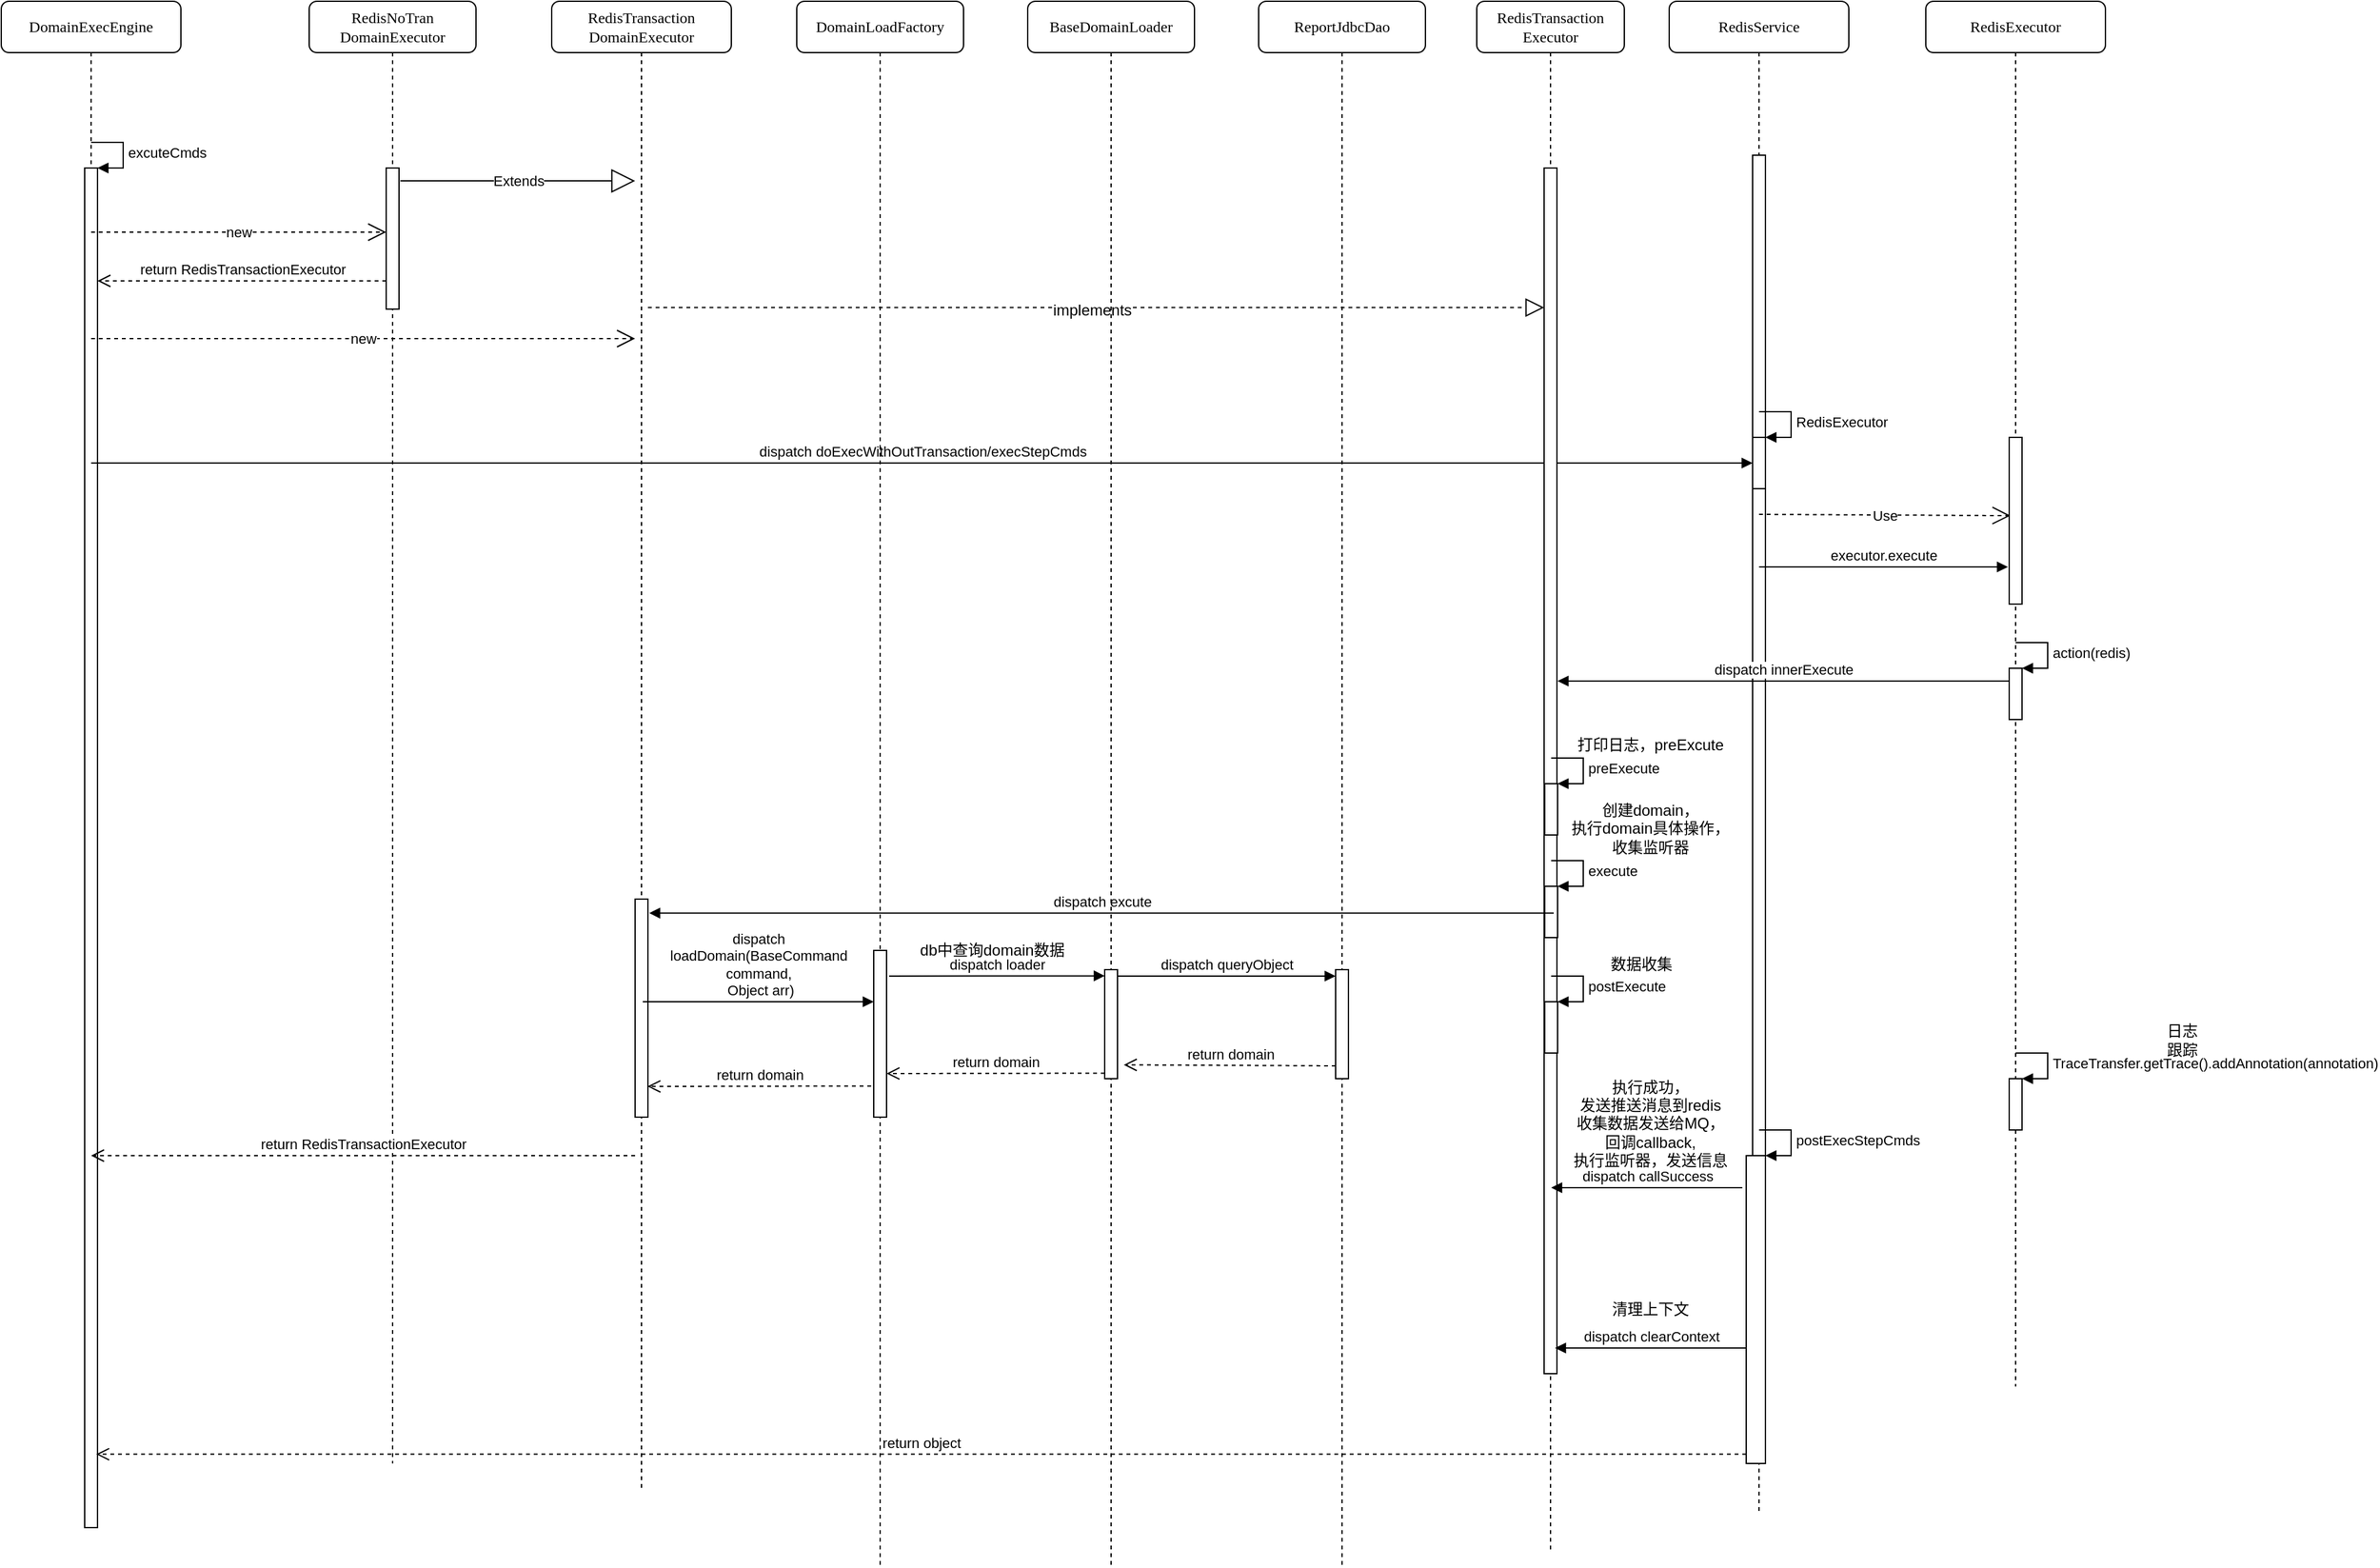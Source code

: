 <mxfile version="12.4.9" type="github"><diagram id="7wMEYuQV_CoB0NDvAanU" name="第 1 页"><mxGraphModel dx="1678" dy="781" grid="1" gridSize="10" guides="1" tooltips="1" connect="1" arrows="1" fold="1" page="1" pageScale="1" pageWidth="827" pageHeight="1169" math="0" shadow="0"><root><mxCell id="0"/><mxCell id="1" parent="0"/><mxCell id="gYKc8xQzREt-aS0ud46R-1" value="DomainExecEngine" style="shape=umlLifeline;perimeter=lifelinePerimeter;whiteSpace=wrap;html=1;container=1;collapsible=0;recursiveResize=0;outlineConnect=0;rounded=1;shadow=0;comic=0;labelBackgroundColor=none;strokeWidth=1;fontFamily=Verdana;fontSize=12;align=center;" parent="1" vertex="1"><mxGeometry x="40" y="40" width="140" height="1140" as="geometry"/></mxCell><mxCell id="gYKc8xQzREt-aS0ud46R-2" value="" style="html=1;points=[];perimeter=orthogonalPerimeter;" parent="gYKc8xQzREt-aS0ud46R-1" vertex="1"><mxGeometry x="65" y="130" width="10" height="1060" as="geometry"/></mxCell><mxCell id="gYKc8xQzREt-aS0ud46R-3" value="excuteCmds" style="edgeStyle=orthogonalEdgeStyle;html=1;align=left;spacingLeft=2;endArrow=block;rounded=0;entryX=1;entryY=0;" parent="gYKc8xQzREt-aS0ud46R-1" target="gYKc8xQzREt-aS0ud46R-2" edge="1"><mxGeometry relative="1" as="geometry"><mxPoint x="70" y="110" as="sourcePoint"/><Array as="points"><mxPoint x="95" y="110"/></Array></mxGeometry></mxCell><mxCell id="gYKc8xQzREt-aS0ud46R-4" value="new" style="endArrow=open;endSize=12;dashed=1;html=1;" parent="gYKc8xQzREt-aS0ud46R-1" target="gYKc8xQzREt-aS0ud46R-15" edge="1"><mxGeometry width="160" relative="1" as="geometry"><mxPoint x="70" y="180" as="sourcePoint"/><mxPoint x="230" y="180" as="targetPoint"/></mxGeometry></mxCell><mxCell id="gYKc8xQzREt-aS0ud46R-5" value="dispatch&amp;nbsp;doExecWithOutTransaction/execStepCmds" style="html=1;verticalAlign=bottom;endArrow=block;" parent="gYKc8xQzREt-aS0ud46R-1" target="gYKc8xQzREt-aS0ud46R-7" edge="1"><mxGeometry width="80" relative="1" as="geometry"><mxPoint x="70" y="360" as="sourcePoint"/><mxPoint x="150" y="360" as="targetPoint"/></mxGeometry></mxCell><mxCell id="gYKc8xQzREt-aS0ud46R-6" value="RedisService" style="shape=umlLifeline;perimeter=lifelinePerimeter;whiteSpace=wrap;html=1;container=1;collapsible=0;recursiveResize=0;outlineConnect=0;rounded=1;shadow=0;comic=0;labelBackgroundColor=none;strokeWidth=1;fontFamily=Verdana;fontSize=12;align=center;" parent="1" vertex="1"><mxGeometry x="1340" y="40" width="140" height="1180" as="geometry"/></mxCell><mxCell id="gYKc8xQzREt-aS0ud46R-7" value="" style="html=1;points=[];perimeter=orthogonalPerimeter;" parent="gYKc8xQzREt-aS0ud46R-6" vertex="1"><mxGeometry x="65" y="120" width="10" height="1020" as="geometry"/></mxCell><mxCell id="gYKc8xQzREt-aS0ud46R-8" value="" style="html=1;points=[];perimeter=orthogonalPerimeter;" parent="gYKc8xQzREt-aS0ud46R-6" vertex="1"><mxGeometry x="65" y="340" width="10" height="40" as="geometry"/></mxCell><mxCell id="gYKc8xQzREt-aS0ud46R-9" value="RedisExecutor" style="edgeStyle=orthogonalEdgeStyle;html=1;align=left;spacingLeft=2;endArrow=block;rounded=0;entryX=1;entryY=0;" parent="gYKc8xQzREt-aS0ud46R-6" target="gYKc8xQzREt-aS0ud46R-8" edge="1"><mxGeometry relative="1" as="geometry"><mxPoint x="70" y="320" as="sourcePoint"/><Array as="points"><mxPoint x="95" y="320"/></Array></mxGeometry></mxCell><mxCell id="gYKc8xQzREt-aS0ud46R-10" value="Use" style="endArrow=open;endSize=12;dashed=1;html=1;entryX=0.1;entryY=0.638;entryDx=0;entryDy=0;entryPerimeter=0;" parent="gYKc8xQzREt-aS0ud46R-6" target="gYKc8xQzREt-aS0ud46R-34" edge="1"><mxGeometry width="160" relative="1" as="geometry"><mxPoint x="70" y="400" as="sourcePoint"/><mxPoint x="230" y="400" as="targetPoint"/></mxGeometry></mxCell><mxCell id="gYKc8xQzREt-aS0ud46R-11" value="executor.execute" style="html=1;verticalAlign=bottom;endArrow=block;" parent="gYKc8xQzREt-aS0ud46R-6" edge="1"><mxGeometry width="80" relative="1" as="geometry"><mxPoint x="70" y="441" as="sourcePoint"/><mxPoint x="264" y="441" as="targetPoint"/></mxGeometry></mxCell><mxCell id="gYKc8xQzREt-aS0ud46R-12" value="" style="html=1;points=[];perimeter=orthogonalPerimeter;" parent="gYKc8xQzREt-aS0ud46R-6" vertex="1"><mxGeometry x="60" y="900" width="15" height="240" as="geometry"/></mxCell><mxCell id="gYKc8xQzREt-aS0ud46R-13" value="postExecStepCmds" style="edgeStyle=orthogonalEdgeStyle;html=1;align=left;spacingLeft=2;endArrow=block;rounded=0;entryX=1;entryY=0;" parent="gYKc8xQzREt-aS0ud46R-6" target="gYKc8xQzREt-aS0ud46R-12" edge="1"><mxGeometry relative="1" as="geometry"><mxPoint x="70" y="880" as="sourcePoint"/><Array as="points"><mxPoint x="95" y="880"/></Array></mxGeometry></mxCell><mxCell id="gYKc8xQzREt-aS0ud46R-14" value="RedisNoTran&lt;br&gt;DomainExecutor" style="shape=umlLifeline;perimeter=lifelinePerimeter;whiteSpace=wrap;html=1;container=1;collapsible=0;recursiveResize=0;outlineConnect=0;rounded=1;shadow=0;comic=0;labelBackgroundColor=none;strokeWidth=1;fontFamily=Verdana;fontSize=12;align=center;" parent="1" vertex="1"><mxGeometry x="280" y="40" width="130" height="1140" as="geometry"/></mxCell><mxCell id="gYKc8xQzREt-aS0ud46R-15" value="" style="html=1;points=[];perimeter=orthogonalPerimeter;" parent="gYKc8xQzREt-aS0ud46R-14" vertex="1"><mxGeometry x="60" y="130" width="10" height="110" as="geometry"/></mxCell><mxCell id="gYKc8xQzREt-aS0ud46R-16" value="return&amp;nbsp;RedisTransactionExecutor" style="html=1;verticalAlign=bottom;endArrow=open;dashed=1;endSize=8;" parent="gYKc8xQzREt-aS0ud46R-14" edge="1"><mxGeometry relative="1" as="geometry"><mxPoint x="60" y="218" as="sourcePoint"/><mxPoint x="-165" y="218" as="targetPoint"/></mxGeometry></mxCell><mxCell id="gYKc8xQzREt-aS0ud46R-17" value="RedisTransaction&lt;br&gt;DomainExecutor" style="shape=umlLifeline;perimeter=lifelinePerimeter;whiteSpace=wrap;html=1;container=1;collapsible=0;recursiveResize=0;outlineConnect=0;rounded=1;shadow=0;comic=0;labelBackgroundColor=none;strokeWidth=1;fontFamily=Verdana;fontSize=12;align=center;" parent="1" vertex="1"><mxGeometry x="469" y="40" width="140" height="1160" as="geometry"/></mxCell><mxCell id="gYKc8xQzREt-aS0ud46R-53" value="" style="html=1;points=[];perimeter=orthogonalPerimeter;" parent="gYKc8xQzREt-aS0ud46R-17" vertex="1"><mxGeometry x="65" y="700" width="10" height="170" as="geometry"/></mxCell><mxCell id="gYKc8xQzREt-aS0ud46R-55" value="dispatch &lt;br&gt;loadDomain(BaseCommand &lt;br&gt;command,&lt;br&gt;&amp;nbsp;Object arr)" style="html=1;verticalAlign=bottom;endArrow=block;" parent="gYKc8xQzREt-aS0ud46R-17" target="gYKc8xQzREt-aS0ud46R-54" edge="1"><mxGeometry width="80" relative="1" as="geometry"><mxPoint x="71" y="780" as="sourcePoint"/><mxPoint x="151" y="780" as="targetPoint"/></mxGeometry></mxCell><mxCell id="gYKc8xQzREt-aS0ud46R-18" value="new" style="endArrow=open;endSize=12;dashed=1;html=1;" parent="1" edge="1"><mxGeometry width="160" relative="1" as="geometry"><mxPoint x="110" y="303" as="sourcePoint"/><mxPoint x="534" y="303" as="targetPoint"/></mxGeometry></mxCell><mxCell id="gYKc8xQzREt-aS0ud46R-19" value="return&amp;nbsp;RedisTransactionExecutor" style="html=1;verticalAlign=bottom;endArrow=open;dashed=1;endSize=8;exitX=0.5;exitY=0.947;exitDx=0;exitDy=0;exitPerimeter=0;" parent="1" edge="1"><mxGeometry relative="1" as="geometry"><mxPoint x="534" y="940" as="sourcePoint"/><mxPoint x="110" y="940" as="targetPoint"/></mxGeometry></mxCell><mxCell id="gYKc8xQzREt-aS0ud46R-20" value="RedisTransaction&lt;br&gt;Executor" style="shape=umlLifeline;perimeter=lifelinePerimeter;whiteSpace=wrap;html=1;container=1;collapsible=0;recursiveResize=0;outlineConnect=0;rounded=1;shadow=0;comic=0;labelBackgroundColor=none;strokeWidth=1;fontFamily=Verdana;fontSize=12;align=center;" parent="1" vertex="1"><mxGeometry x="1190" y="40" width="115" height="1210" as="geometry"/></mxCell><mxCell id="gYKc8xQzREt-aS0ud46R-21" value="" style="html=1;points=[];perimeter=orthogonalPerimeter;" parent="gYKc8xQzREt-aS0ud46R-20" vertex="1"><mxGeometry x="52.5" y="130" width="10" height="940" as="geometry"/></mxCell><mxCell id="gYKc8xQzREt-aS0ud46R-22" value="" style="html=1;points=[];perimeter=orthogonalPerimeter;" parent="gYKc8xQzREt-aS0ud46R-20" vertex="1"><mxGeometry x="53" y="610" width="10" height="40" as="geometry"/></mxCell><mxCell id="gYKc8xQzREt-aS0ud46R-23" value="preExecute" style="edgeStyle=orthogonalEdgeStyle;html=1;align=left;spacingLeft=2;endArrow=block;rounded=0;entryX=1;entryY=0;" parent="gYKc8xQzREt-aS0ud46R-20" target="gYKc8xQzREt-aS0ud46R-22" edge="1"><mxGeometry relative="1" as="geometry"><mxPoint x="58" y="590" as="sourcePoint"/><Array as="points"><mxPoint x="83" y="590"/></Array></mxGeometry></mxCell><mxCell id="gYKc8xQzREt-aS0ud46R-24" value="" style="html=1;points=[];perimeter=orthogonalPerimeter;" parent="gYKc8xQzREt-aS0ud46R-20" vertex="1"><mxGeometry x="53" y="690" width="10" height="40" as="geometry"/></mxCell><mxCell id="gYKc8xQzREt-aS0ud46R-25" value="execute" style="edgeStyle=orthogonalEdgeStyle;html=1;align=left;spacingLeft=2;endArrow=block;rounded=0;entryX=1;entryY=0;" parent="gYKc8xQzREt-aS0ud46R-20" target="gYKc8xQzREt-aS0ud46R-24" edge="1"><mxGeometry relative="1" as="geometry"><mxPoint x="58" y="670" as="sourcePoint"/><Array as="points"><mxPoint x="83" y="670"/></Array></mxGeometry></mxCell><mxCell id="gYKc8xQzREt-aS0ud46R-26" value="" style="html=1;points=[];perimeter=orthogonalPerimeter;" parent="gYKc8xQzREt-aS0ud46R-20" vertex="1"><mxGeometry x="53" y="780" width="10" height="40" as="geometry"/></mxCell><mxCell id="gYKc8xQzREt-aS0ud46R-27" value="postExecute" style="edgeStyle=orthogonalEdgeStyle;html=1;align=left;spacingLeft=2;endArrow=block;rounded=0;entryX=1;entryY=0;" parent="gYKc8xQzREt-aS0ud46R-20" target="gYKc8xQzREt-aS0ud46R-26" edge="1"><mxGeometry relative="1" as="geometry"><mxPoint x="58" y="760" as="sourcePoint"/><Array as="points"><mxPoint x="83" y="760"/></Array></mxGeometry></mxCell><mxCell id="gYKc8xQzREt-aS0ud46R-29" value="Extends" style="endArrow=block;endSize=16;endFill=0;html=1;exitX=1.1;exitY=0.091;exitDx=0;exitDy=0;exitPerimeter=0;" parent="1" source="gYKc8xQzREt-aS0ud46R-15" edge="1"><mxGeometry width="160" relative="1" as="geometry"><mxPoint x="351" y="180.01" as="sourcePoint"/><mxPoint x="534" y="180.01" as="targetPoint"/></mxGeometry></mxCell><mxCell id="gYKc8xQzREt-aS0ud46R-30" value="" style="endArrow=block;dashed=1;endFill=0;endSize=12;html=1;exitX=1;exitY=0.147;exitDx=0;exitDy=0;exitPerimeter=0;" parent="1" target="gYKc8xQzREt-aS0ud46R-21" edge="1"><mxGeometry width="160" relative="1" as="geometry"><mxPoint x="544" y="278.78" as="sourcePoint"/><mxPoint x="740" y="200" as="targetPoint"/></mxGeometry></mxCell><mxCell id="gYKc8xQzREt-aS0ud46R-31" value="implements" style="text;html=1;align=center;verticalAlign=middle;resizable=0;points=[];labelBackgroundColor=#ffffff;" parent="gYKc8xQzREt-aS0ud46R-30" vertex="1" connectable="0"><mxGeometry x="-0.009" y="-2" relative="1" as="geometry"><mxPoint as="offset"/></mxGeometry></mxCell><mxCell id="gYKc8xQzREt-aS0ud46R-32" value="dispatch&amp;nbsp;innerExecute" style="html=1;verticalAlign=bottom;endArrow=block;" parent="1" source="gYKc8xQzREt-aS0ud46R-36" edge="1"><mxGeometry width="80" relative="1" as="geometry"><mxPoint x="1600" y="590" as="sourcePoint"/><mxPoint x="1253" y="570" as="targetPoint"/></mxGeometry></mxCell><mxCell id="gYKc8xQzREt-aS0ud46R-33" value="RedisExecutor" style="shape=umlLifeline;perimeter=lifelinePerimeter;whiteSpace=wrap;html=1;container=1;collapsible=0;recursiveResize=0;outlineConnect=0;rounded=1;shadow=0;comic=0;labelBackgroundColor=none;strokeWidth=1;fontFamily=Verdana;fontSize=12;align=center;" parent="1" vertex="1"><mxGeometry x="1540" y="40" width="140" height="1080" as="geometry"/></mxCell><mxCell id="gYKc8xQzREt-aS0ud46R-34" value="" style="html=1;points=[];perimeter=orthogonalPerimeter;" parent="gYKc8xQzREt-aS0ud46R-33" vertex="1"><mxGeometry x="65" y="350" width="10" height="80" as="geometry"/></mxCell><mxCell id="gYKc8xQzREt-aS0ud46R-35" value="" style="html=1;points=[];perimeter=orthogonalPerimeter;" parent="gYKc8xQzREt-aS0ud46R-33" vertex="1"><mxGeometry x="65" y="340" width="10" height="130" as="geometry"/></mxCell><mxCell id="gYKc8xQzREt-aS0ud46R-36" value="" style="html=1;points=[];perimeter=orthogonalPerimeter;" parent="gYKc8xQzREt-aS0ud46R-33" vertex="1"><mxGeometry x="65" y="520" width="10" height="40" as="geometry"/></mxCell><mxCell id="gYKc8xQzREt-aS0ud46R-37" value="action(redis)" style="edgeStyle=orthogonalEdgeStyle;html=1;align=left;spacingLeft=2;endArrow=block;rounded=0;entryX=1;entryY=0;" parent="gYKc8xQzREt-aS0ud46R-33" target="gYKc8xQzREt-aS0ud46R-36" edge="1"><mxGeometry relative="1" as="geometry"><mxPoint x="70" y="500" as="sourcePoint"/><Array as="points"><mxPoint x="95" y="500"/></Array></mxGeometry></mxCell><mxCell id="gYKc8xQzREt-aS0ud46R-38" value="" style="html=1;points=[];perimeter=orthogonalPerimeter;" parent="gYKc8xQzREt-aS0ud46R-33" vertex="1"><mxGeometry x="65" y="840" width="10" height="40" as="geometry"/></mxCell><mxCell id="gYKc8xQzREt-aS0ud46R-39" value="TraceTransfer.getTrace().addAnnotation(annotation)" style="edgeStyle=orthogonalEdgeStyle;html=1;align=left;spacingLeft=2;endArrow=block;rounded=0;entryX=1;entryY=0;" parent="gYKc8xQzREt-aS0ud46R-33" target="gYKc8xQzREt-aS0ud46R-38" edge="1"><mxGeometry relative="1" as="geometry"><mxPoint x="70" y="820" as="sourcePoint"/><Array as="points"><mxPoint x="95" y="820"/></Array></mxGeometry></mxCell><mxCell id="gYKc8xQzREt-aS0ud46R-40" value="dispatch&amp;nbsp;callSuccess" style="html=1;verticalAlign=bottom;endArrow=block;" parent="1" edge="1"><mxGeometry width="80" relative="1" as="geometry"><mxPoint x="1397" y="965" as="sourcePoint"/><mxPoint x="1248" y="965" as="targetPoint"/></mxGeometry></mxCell><mxCell id="gYKc8xQzREt-aS0ud46R-41" value="dispatch&amp;nbsp;clearContext" style="html=1;verticalAlign=bottom;endArrow=block;exitX=-0.2;exitY=0.25;exitDx=0;exitDy=0;exitPerimeter=0;" parent="1" edge="1"><mxGeometry width="80" relative="1" as="geometry"><mxPoint x="1400" y="1090" as="sourcePoint"/><mxPoint x="1251" y="1090" as="targetPoint"/></mxGeometry></mxCell><mxCell id="gYKc8xQzREt-aS0ud46R-42" value="日志&lt;br&gt;跟踪" style="text;html=1;strokeColor=none;fillColor=none;align=center;verticalAlign=middle;whiteSpace=wrap;rounded=0;" parent="1" vertex="1"><mxGeometry x="1720" y="840" width="40" height="20" as="geometry"/></mxCell><mxCell id="gYKc8xQzREt-aS0ud46R-43" value="打印日志，preExcute" style="text;html=1;align=center;verticalAlign=middle;resizable=0;points=[];autosize=1;" parent="1" vertex="1"><mxGeometry x="1260" y="610" width="130" height="20" as="geometry"/></mxCell><mxCell id="gYKc8xQzREt-aS0ud46R-44" value="创建domain，&lt;br&gt;执行domain具体操作，&lt;br&gt;收集监听器" style="text;html=1;align=center;verticalAlign=middle;resizable=0;points=[];autosize=1;" parent="1" vertex="1"><mxGeometry x="1255" y="660" width="140" height="50" as="geometry"/></mxCell><mxCell id="gYKc8xQzREt-aS0ud46R-45" value="数据收集" style="text;html=1;align=center;verticalAlign=middle;resizable=0;points=[];autosize=1;" parent="1" vertex="1"><mxGeometry x="1288" y="781" width="60" height="20" as="geometry"/></mxCell><mxCell id="gYKc8xQzREt-aS0ud46R-46" value="执行成功，&lt;br&gt;发送推送消息到redis&lt;br&gt;收集数据发送给MQ，&lt;br&gt;回调callback,&lt;br&gt;执行监听器，发送信息" style="text;html=1;align=center;verticalAlign=middle;resizable=0;points=[];autosize=1;" parent="1" vertex="1"><mxGeometry x="1255" y="875" width="140" height="80" as="geometry"/></mxCell><mxCell id="gYKc8xQzREt-aS0ud46R-47" value="清理上下文" style="text;html=1;align=center;verticalAlign=middle;resizable=0;points=[];autosize=1;" parent="1" vertex="1"><mxGeometry x="1285" y="1050" width="80" height="20" as="geometry"/></mxCell><mxCell id="gYKc8xQzREt-aS0ud46R-48" value="return object" style="html=1;verticalAlign=bottom;endArrow=open;dashed=1;endSize=8;entryX=0.9;entryY=0.946;entryDx=0;entryDy=0;entryPerimeter=0;" parent="1" source="gYKc8xQzREt-aS0ud46R-12" target="gYKc8xQzREt-aS0ud46R-2" edge="1"><mxGeometry relative="1" as="geometry"><mxPoint x="690" y="1160" as="sourcePoint"/><mxPoint x="610" y="1160" as="targetPoint"/></mxGeometry></mxCell><mxCell id="gYKc8xQzREt-aS0ud46R-49" value="dispatch excute" style="html=1;verticalAlign=bottom;endArrow=block;entryX=1.1;entryY=0.785;entryDx=0;entryDy=0;entryPerimeter=0;exitX=0.7;exitY=0.523;exitDx=0;exitDy=0;exitPerimeter=0;" parent="1" source="gYKc8xQzREt-aS0ud46R-24" edge="1"><mxGeometry width="80" relative="1" as="geometry"><mxPoint x="710" y="750" as="sourcePoint"/><mxPoint x="545" y="750.9" as="targetPoint"/></mxGeometry></mxCell><mxCell id="gYKc8xQzREt-aS0ud46R-50" value="DomainLoadFactory" style="shape=umlLifeline;perimeter=lifelinePerimeter;whiteSpace=wrap;html=1;container=1;collapsible=0;recursiveResize=0;outlineConnect=0;rounded=1;shadow=0;comic=0;labelBackgroundColor=none;strokeWidth=1;fontFamily=Verdana;fontSize=12;align=center;" parent="1" vertex="1"><mxGeometry x="660" y="40" width="130" height="1220" as="geometry"/></mxCell><mxCell id="gYKc8xQzREt-aS0ud46R-54" value="" style="html=1;points=[];perimeter=orthogonalPerimeter;" parent="gYKc8xQzREt-aS0ud46R-50" vertex="1"><mxGeometry x="60" y="740" width="10" height="130" as="geometry"/></mxCell><mxCell id="gYKc8xQzREt-aS0ud46R-56" value="return domain" style="html=1;verticalAlign=bottom;endArrow=open;dashed=1;endSize=8;exitX=-0.2;exitY=0.813;exitDx=0;exitDy=0;exitPerimeter=0;entryX=0.967;entryY=0.859;entryDx=0;entryDy=0;entryPerimeter=0;" parent="1" source="gYKc8xQzREt-aS0ud46R-54" target="gYKc8xQzREt-aS0ud46R-53" edge="1"><mxGeometry relative="1" as="geometry"><mxPoint x="630" y="860" as="sourcePoint"/><mxPoint x="545" y="887" as="targetPoint"/></mxGeometry></mxCell><mxCell id="94NxD-CBHpXAhiWYDHG6-1" value="BaseDomainLoader" style="shape=umlLifeline;perimeter=lifelinePerimeter;whiteSpace=wrap;html=1;container=1;collapsible=0;recursiveResize=0;outlineConnect=0;rounded=1;shadow=0;comic=0;labelBackgroundColor=none;strokeWidth=1;fontFamily=Verdana;fontSize=12;align=center;" parent="1" vertex="1"><mxGeometry x="840" y="40" width="130" height="1220" as="geometry"/></mxCell><mxCell id="94NxD-CBHpXAhiWYDHG6-3" value="" style="html=1;points=[];perimeter=orthogonalPerimeter;" parent="94NxD-CBHpXAhiWYDHG6-1" vertex="1"><mxGeometry x="60" y="755" width="10" height="85" as="geometry"/></mxCell><mxCell id="94NxD-CBHpXAhiWYDHG6-10" value="dispatch queryObject" style="html=1;verticalAlign=bottom;endArrow=block;" parent="94NxD-CBHpXAhiWYDHG6-1" target="94NxD-CBHpXAhiWYDHG6-8" edge="1"><mxGeometry width="80" relative="1" as="geometry"><mxPoint x="70" y="760" as="sourcePoint"/><mxPoint x="150" y="760" as="targetPoint"/></mxGeometry></mxCell><mxCell id="94NxD-CBHpXAhiWYDHG6-4" value="dispatch loader" style="html=1;verticalAlign=bottom;endArrow=block;entryX=0.005;entryY=0.057;entryDx=0;entryDy=0;entryPerimeter=0;" parent="1" target="94NxD-CBHpXAhiWYDHG6-3" edge="1"><mxGeometry relative="1" as="geometry"><mxPoint x="732" y="800" as="sourcePoint"/></mxGeometry></mxCell><mxCell id="94NxD-CBHpXAhiWYDHG6-5" value="return domain" style="html=1;verticalAlign=bottom;endArrow=open;dashed=1;endSize=8;exitX=0;exitY=0.95;" parent="1" source="94NxD-CBHpXAhiWYDHG6-3" edge="1"><mxGeometry relative="1" as="geometry"><mxPoint x="730" y="876" as="targetPoint"/></mxGeometry></mxCell><mxCell id="94NxD-CBHpXAhiWYDHG6-6" value="db中查询domain数据" style="text;html=1;align=center;verticalAlign=middle;resizable=0;points=[];autosize=1;" parent="1" vertex="1"><mxGeometry x="747" y="770" width="130" height="20" as="geometry"/></mxCell><mxCell id="94NxD-CBHpXAhiWYDHG6-7" value="ReportJdbcDao" style="shape=umlLifeline;perimeter=lifelinePerimeter;whiteSpace=wrap;html=1;container=1;collapsible=0;recursiveResize=0;outlineConnect=0;rounded=1;shadow=0;comic=0;labelBackgroundColor=none;strokeWidth=1;fontFamily=Verdana;fontSize=12;align=center;" parent="1" vertex="1"><mxGeometry x="1020" y="40" width="130" height="1220" as="geometry"/></mxCell><mxCell id="94NxD-CBHpXAhiWYDHG6-8" value="" style="html=1;points=[];perimeter=orthogonalPerimeter;" parent="94NxD-CBHpXAhiWYDHG6-7" vertex="1"><mxGeometry x="60" y="755" width="10" height="85" as="geometry"/></mxCell><mxCell id="94NxD-CBHpXAhiWYDHG6-11" value="return domain" style="html=1;verticalAlign=bottom;endArrow=open;dashed=1;endSize=8;entryX=1.494;entryY=0.873;entryDx=0;entryDy=0;entryPerimeter=0;" parent="1" target="94NxD-CBHpXAhiWYDHG6-3" edge="1"><mxGeometry relative="1" as="geometry"><mxPoint x="1080" y="870" as="sourcePoint"/><mxPoint x="1000" y="870" as="targetPoint"/></mxGeometry></mxCell></root></mxGraphModel></diagram></mxfile>